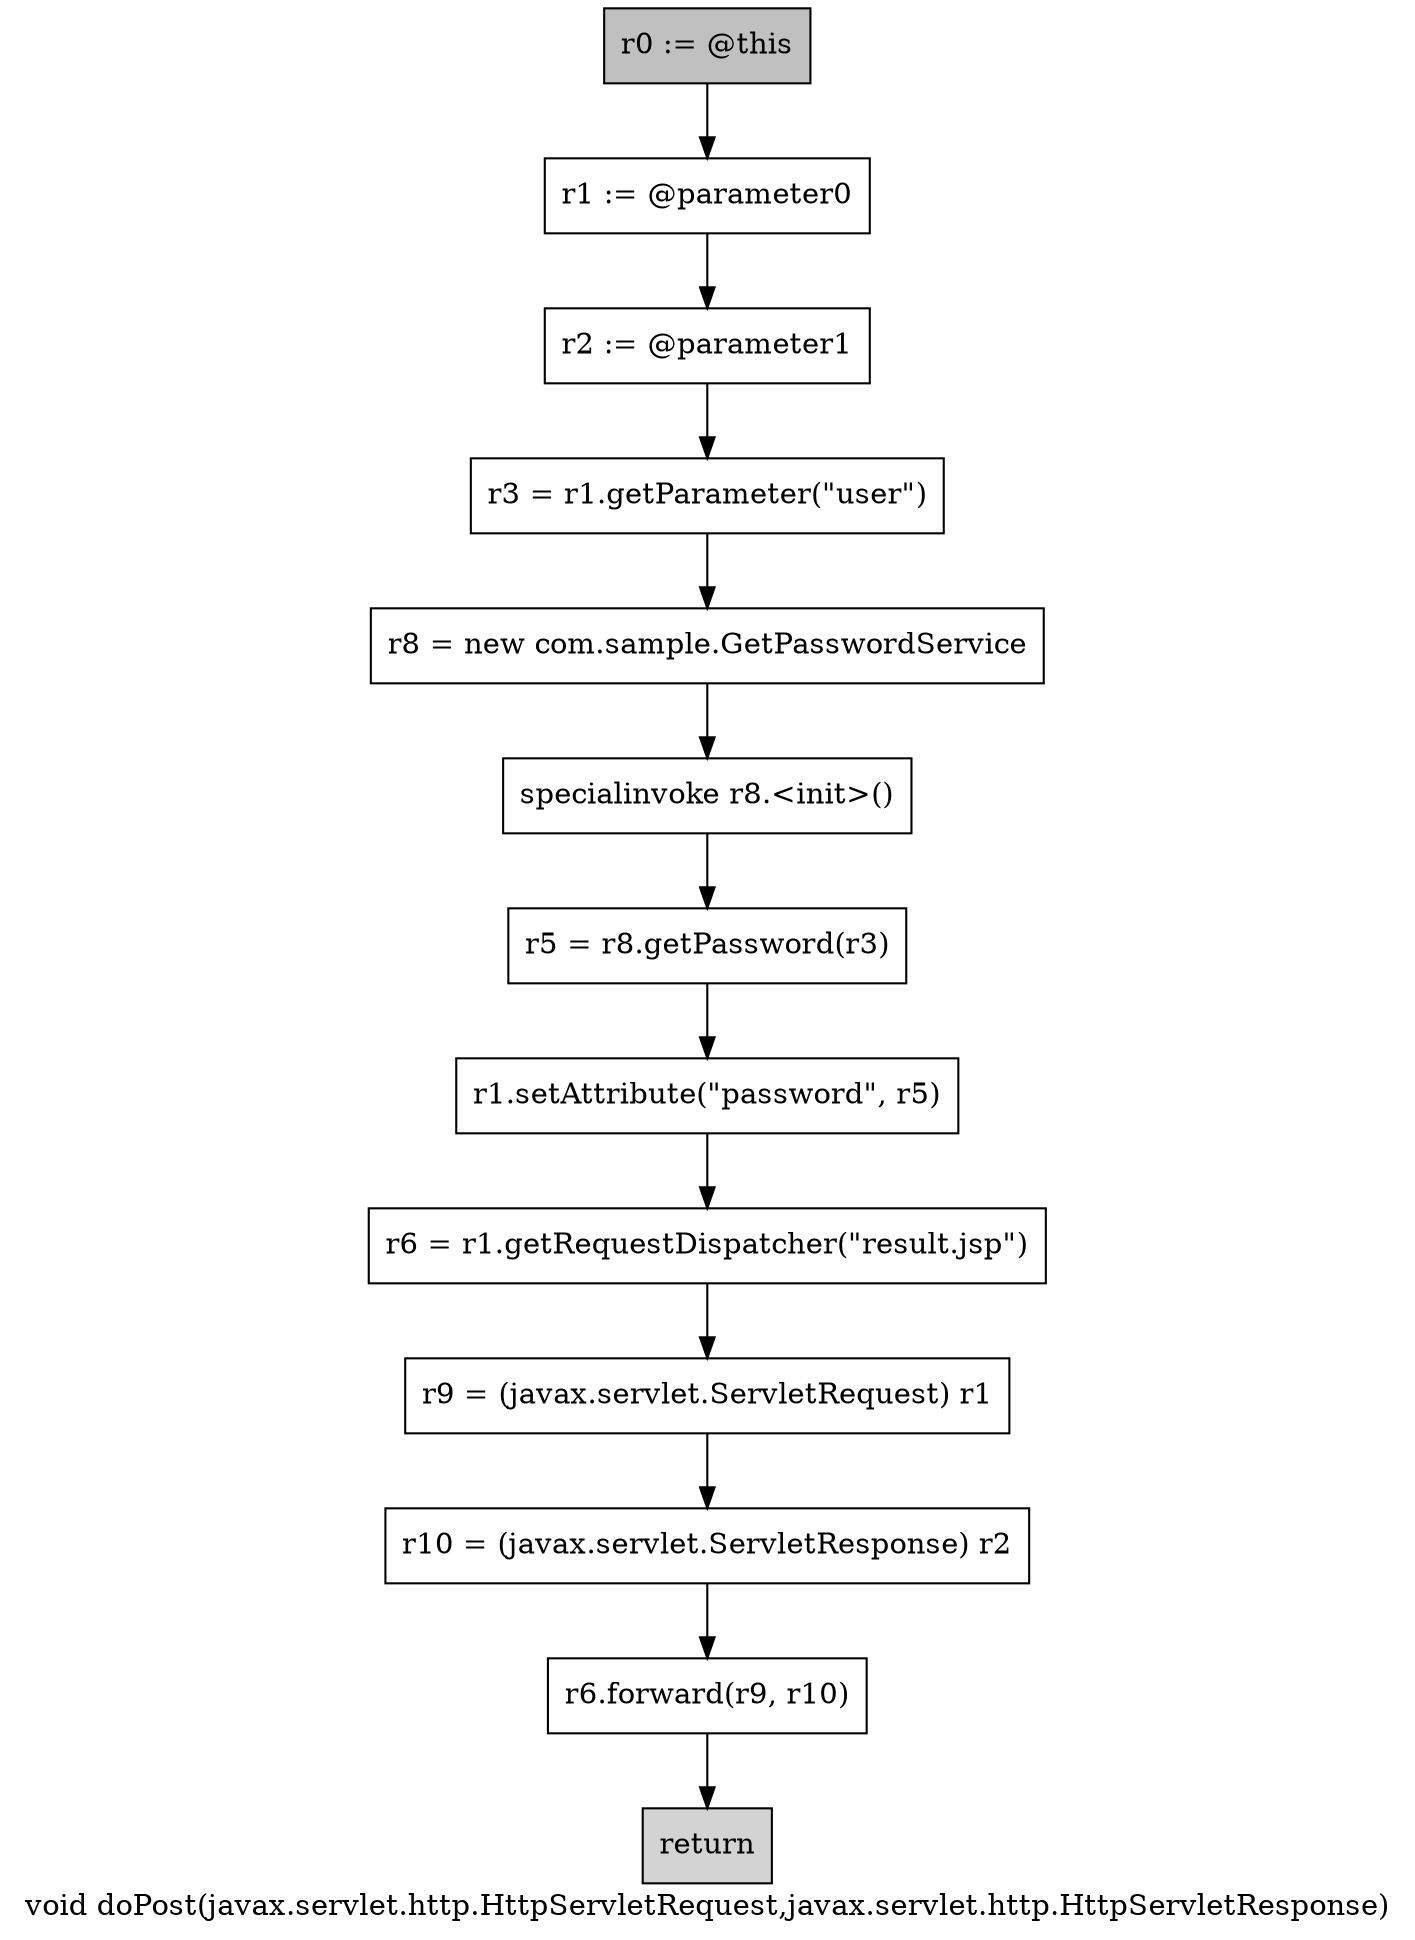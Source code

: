 digraph "void doPost(javax.servlet.http.HttpServletRequest,javax.servlet.http.HttpServletResponse)" {
    label="void doPost(javax.servlet.http.HttpServletRequest,javax.servlet.http.HttpServletResponse)";
    node [shape=box];
    "0" [style=filled,fillcolor=gray,label="r0 := @this",];
    "1" [label="r1 := @parameter0",];
    "0"->"1";
    "2" [label="r2 := @parameter1",];
    "1"->"2";
    "3" [label="r3 = r1.getParameter(\"user\")",];
    "2"->"3";
    "4" [label="r8 = new com.sample.GetPasswordService",];
    "3"->"4";
    "5" [label="specialinvoke r8.<init>()",];
    "4"->"5";
    "6" [label="r5 = r8.getPassword(r3)",];
    "5"->"6";
    "7" [label="r1.setAttribute(\"password\", r5)",];
    "6"->"7";
    "8" [label="r6 = r1.getRequestDispatcher(\"result.jsp\")",];
    "7"->"8";
    "9" [label="r9 = (javax.servlet.ServletRequest) r1",];
    "8"->"9";
    "10" [label="r10 = (javax.servlet.ServletResponse) r2",];
    "9"->"10";
    "11" [label="r6.forward(r9, r10)",];
    "10"->"11";
    "12" [style=filled,fillcolor=lightgray,label="return",];
    "11"->"12";
}
